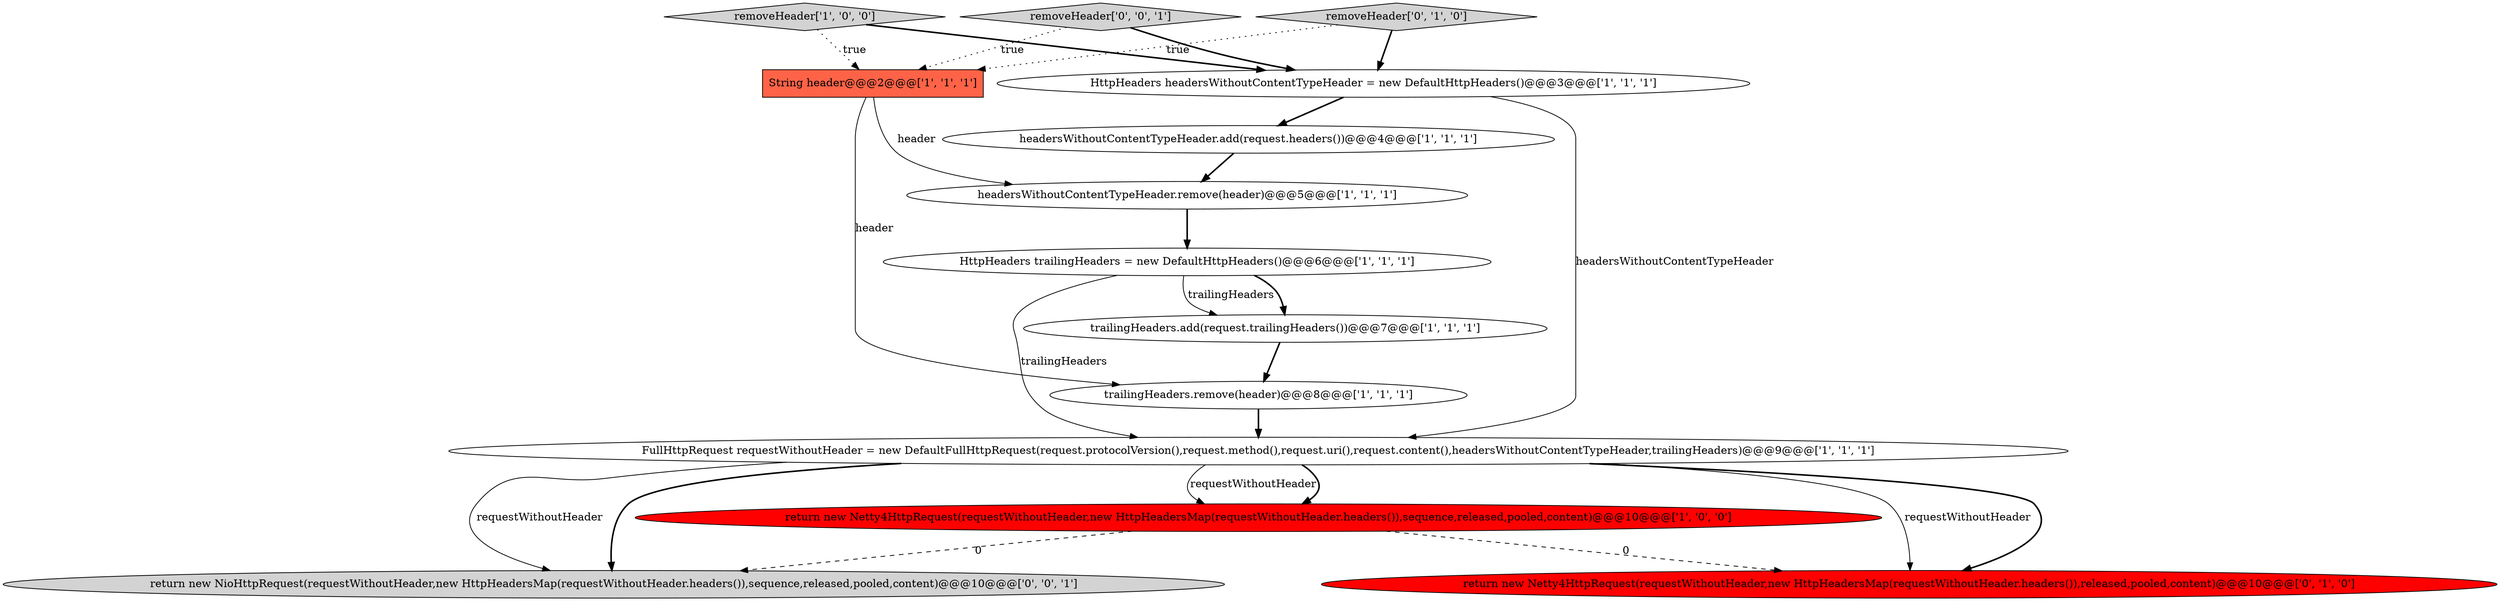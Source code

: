 digraph {
3 [style = filled, label = "removeHeader['1', '0', '0']", fillcolor = lightgray, shape = diamond image = "AAA0AAABBB1BBB"];
5 [style = filled, label = "HttpHeaders trailingHeaders = new DefaultHttpHeaders()@@@6@@@['1', '1', '1']", fillcolor = white, shape = ellipse image = "AAA0AAABBB1BBB"];
7 [style = filled, label = "trailingHeaders.add(request.trailingHeaders())@@@7@@@['1', '1', '1']", fillcolor = white, shape = ellipse image = "AAA0AAABBB1BBB"];
1 [style = filled, label = "HttpHeaders headersWithoutContentTypeHeader = new DefaultHttpHeaders()@@@3@@@['1', '1', '1']", fillcolor = white, shape = ellipse image = "AAA0AAABBB1BBB"];
10 [style = filled, label = "removeHeader['0', '1', '0']", fillcolor = lightgray, shape = diamond image = "AAA0AAABBB2BBB"];
13 [style = filled, label = "removeHeader['0', '0', '1']", fillcolor = lightgray, shape = diamond image = "AAA0AAABBB3BBB"];
12 [style = filled, label = "return new NioHttpRequest(requestWithoutHeader,new HttpHeadersMap(requestWithoutHeader.headers()),sequence,released,pooled,content)@@@10@@@['0', '0', '1']", fillcolor = lightgray, shape = ellipse image = "AAA0AAABBB3BBB"];
6 [style = filled, label = "FullHttpRequest requestWithoutHeader = new DefaultFullHttpRequest(request.protocolVersion(),request.method(),request.uri(),request.content(),headersWithoutContentTypeHeader,trailingHeaders)@@@9@@@['1', '1', '1']", fillcolor = white, shape = ellipse image = "AAA0AAABBB1BBB"];
8 [style = filled, label = "trailingHeaders.remove(header)@@@8@@@['1', '1', '1']", fillcolor = white, shape = ellipse image = "AAA0AAABBB1BBB"];
0 [style = filled, label = "headersWithoutContentTypeHeader.remove(header)@@@5@@@['1', '1', '1']", fillcolor = white, shape = ellipse image = "AAA0AAABBB1BBB"];
4 [style = filled, label = "headersWithoutContentTypeHeader.add(request.headers())@@@4@@@['1', '1', '1']", fillcolor = white, shape = ellipse image = "AAA0AAABBB1BBB"];
2 [style = filled, label = "return new Netty4HttpRequest(requestWithoutHeader,new HttpHeadersMap(requestWithoutHeader.headers()),sequence,released,pooled,content)@@@10@@@['1', '0', '0']", fillcolor = red, shape = ellipse image = "AAA1AAABBB1BBB"];
9 [style = filled, label = "String header@@@2@@@['1', '1', '1']", fillcolor = tomato, shape = box image = "AAA0AAABBB1BBB"];
11 [style = filled, label = "return new Netty4HttpRequest(requestWithoutHeader,new HttpHeadersMap(requestWithoutHeader.headers()),released,pooled,content)@@@10@@@['0', '1', '0']", fillcolor = red, shape = ellipse image = "AAA1AAABBB2BBB"];
1->4 [style = bold, label=""];
6->2 [style = solid, label="requestWithoutHeader"];
3->1 [style = bold, label=""];
6->11 [style = solid, label="requestWithoutHeader"];
5->6 [style = solid, label="trailingHeaders"];
9->8 [style = solid, label="header"];
8->6 [style = bold, label=""];
9->0 [style = solid, label="header"];
3->9 [style = dotted, label="true"];
7->8 [style = bold, label=""];
10->9 [style = dotted, label="true"];
13->1 [style = bold, label=""];
4->0 [style = bold, label=""];
6->2 [style = bold, label=""];
2->12 [style = dashed, label="0"];
13->9 [style = dotted, label="true"];
6->11 [style = bold, label=""];
5->7 [style = solid, label="trailingHeaders"];
5->7 [style = bold, label=""];
2->11 [style = dashed, label="0"];
6->12 [style = solid, label="requestWithoutHeader"];
10->1 [style = bold, label=""];
1->6 [style = solid, label="headersWithoutContentTypeHeader"];
0->5 [style = bold, label=""];
6->12 [style = bold, label=""];
}
